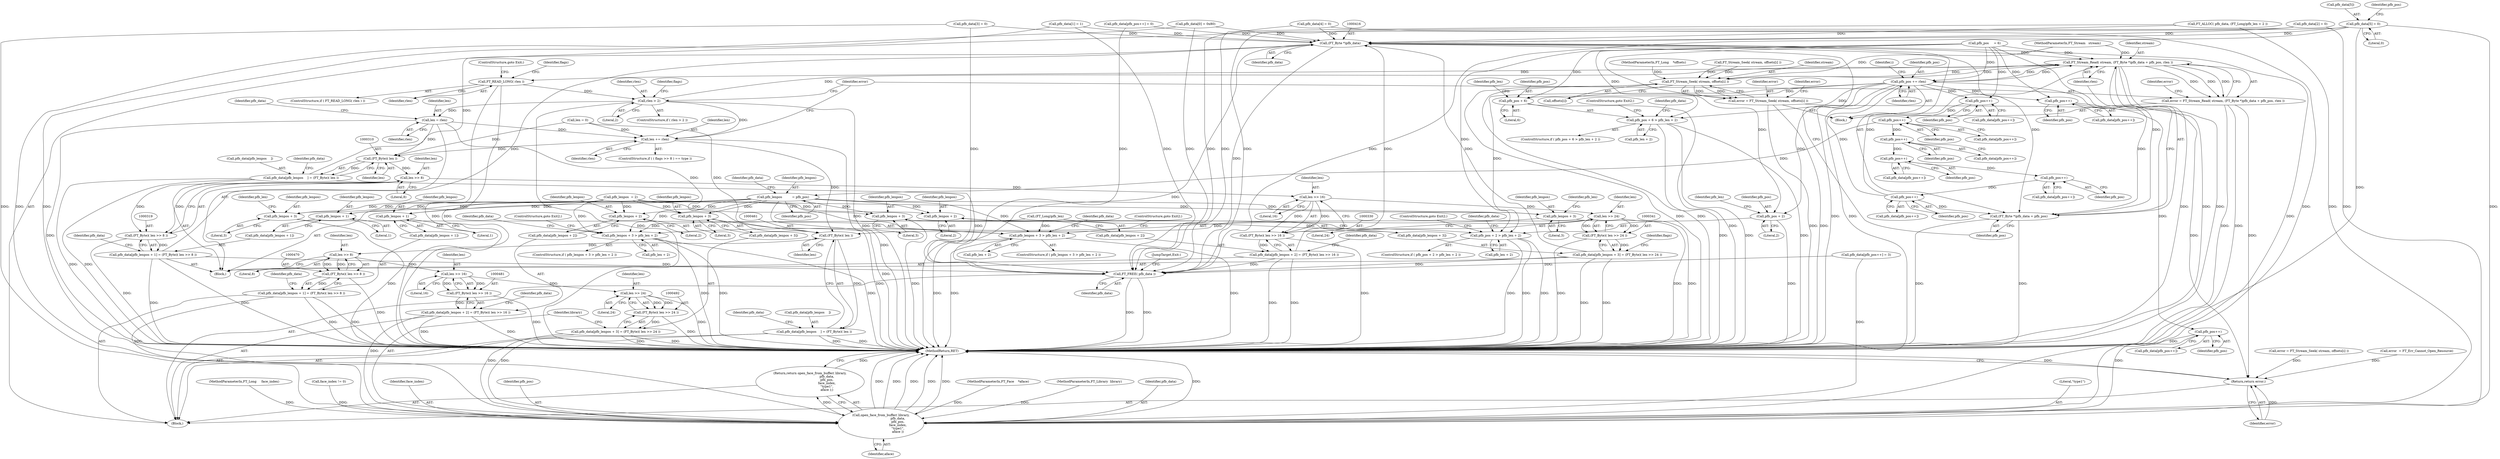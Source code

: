 digraph "0_savannah_b2ea64bcc6c385a8e8318f9c759450a07df58b6d@array" {
"1000217" [label="(Call,pfb_data[5] = 0)"];
"1000415" [label="(Call,(FT_Byte *)pfb_data)"];
"1000412" [label="(Call,FT_Stream_Read( stream, (FT_Byte *)pfb_data + pfb_pos, rlen ))"];
"1000246" [label="(Call,FT_Stream_Seek( stream, offsets[i] ))"];
"1000244" [label="(Call,error = FT_Stream_Seek( stream, offsets[i] ))"];
"1000508" [label="(Return,return error;)"];
"1000255" [label="(Call,FT_READ_LONG( rlen ))"];
"1000282" [label="(Call,rlen > 2)"];
"1000291" [label="(Call,len += rlen)"];
"1000309" [label="(Call,(FT_Byte)( len ))"];
"1000305" [label="(Call,pfb_data[pfb_lenpos    ] = (FT_Byte)( len ))"];
"1000505" [label="(Call,FT_FREE( pfb_data ))"];
"1000320" [label="(Call,len >> 8)"];
"1000318" [label="(Call,(FT_Byte)( len >> 8 ))"];
"1000312" [label="(Call,pfb_data[pfb_lenpos + 1] = (FT_Byte)( len >> 8 ))"];
"1000331" [label="(Call,len >> 16)"];
"1000329" [label="(Call,(FT_Byte)( len >> 16 ))"];
"1000323" [label="(Call,pfb_data[pfb_lenpos + 2] = (FT_Byte)( len >> 16 ))"];
"1000342" [label="(Call,len >> 24)"];
"1000340" [label="(Call,(FT_Byte)( len >> 24 ))"];
"1000334" [label="(Call,pfb_data[pfb_lenpos + 3] = (FT_Byte)( len >> 24 ))"];
"1000460" [label="(Call,(FT_Byte)( len ))"];
"1000456" [label="(Call,pfb_data[pfb_lenpos    ] = (FT_Byte)( len ))"];
"1000497" [label="(Call,open_face_from_buffer( library,\n                                  pfb_data,\n                                  pfb_pos,\n                                  face_index,\n                                  \"type1\",\n                                  aface ))"];
"1000496" [label="(Return,return open_face_from_buffer( library,\n                                  pfb_data,\n                                  pfb_pos,\n                                  face_index,\n                                  \"type1\",\n                                  aface );)"];
"1000471" [label="(Call,len >> 8)"];
"1000469" [label="(Call,(FT_Byte)( len >> 8 ))"];
"1000463" [label="(Call,pfb_data[pfb_lenpos + 1] = (FT_Byte)( len >> 8 ))"];
"1000482" [label="(Call,len >> 16)"];
"1000480" [label="(Call,(FT_Byte)( len >> 16 ))"];
"1000474" [label="(Call,pfb_data[pfb_lenpos + 2] = (FT_Byte)( len >> 16 ))"];
"1000493" [label="(Call,len >> 24)"];
"1000491" [label="(Call,(FT_Byte)( len >> 24 ))"];
"1000485" [label="(Call,pfb_data[pfb_lenpos + 3] = (FT_Byte)( len >> 24 ))"];
"1000372" [label="(Call,len = rlen)"];
"1000410" [label="(Call,error = FT_Stream_Read( stream, (FT_Byte *)pfb_data + pfb_pos, rlen ))"];
"1000423" [label="(Call,pfb_pos += rlen)"];
"1000353" [label="(Call,pfb_pos + 6 > pfb_len + 2)"];
"1000354" [label="(Call,pfb_pos + 6)"];
"1000364" [label="(Call,pfb_pos++)"];
"1000378" [label="(Call,pfb_pos++)"];
"1000383" [label="(Call,pfb_lenpos          = pfb_pos)"];
"1000297" [label="(Call,pfb_lenpos + 3 > pfb_len + 2)"];
"1000298" [label="(Call,pfb_lenpos + 3)"];
"1000315" [label="(Call,pfb_lenpos + 1)"];
"1000326" [label="(Call,pfb_lenpos + 2)"];
"1000337" [label="(Call,pfb_lenpos + 3)"];
"1000448" [label="(Call,pfb_lenpos + 3 > pfb_len + 2)"];
"1000449" [label="(Call,pfb_lenpos + 3)"];
"1000466" [label="(Call,pfb_lenpos + 1)"];
"1000477" [label="(Call,pfb_lenpos + 2)"];
"1000488" [label="(Call,pfb_lenpos + 3)"];
"1000389" [label="(Call,pfb_pos++)"];
"1000395" [label="(Call,pfb_pos++)"];
"1000401" [label="(Call,pfb_pos++)"];
"1000407" [label="(Call,pfb_pos++)"];
"1000414" [label="(Call,(FT_Byte *)pfb_data + pfb_pos)"];
"1000427" [label="(Call,pfb_pos + 2 > pfb_len + 2)"];
"1000428" [label="(Call,pfb_pos + 2)"];
"1000438" [label="(Call,pfb_pos++)"];
"1000444" [label="(Call,pfb_pos++)"];
"1000334" [label="(Call,pfb_data[pfb_lenpos + 3] = (FT_Byte)( len >> 24 ))"];
"1000441" [label="(Call,pfb_data[pfb_pos++] = 3)"];
"1000457" [label="(Call,pfb_data[pfb_lenpos    ])"];
"1000487" [label="(Identifier,pfb_data)"];
"1000389" [label="(Call,pfb_pos++)"];
"1000246" [label="(Call,FT_Stream_Seek( stream, offsets[i] ))"];
"1000336" [label="(Identifier,pfb_data)"];
"1000484" [label="(Literal,16)"];
"1000243" [label="(Block,)"];
"1000293" [label="(Identifier,rlen)"];
"1000202" [label="(Call,pfb_data[2] = 0)"];
"1000339" [label="(Literal,3)"];
"1000466" [label="(Call,pfb_lenpos + 1)"];
"1000325" [label="(Identifier,pfb_data)"];
"1000436" [label="(Call,pfb_data[pfb_pos++])"];
"1000298" [label="(Call,pfb_lenpos + 3)"];
"1000418" [label="(Identifier,pfb_pos)"];
"1000333" [label="(Literal,16)"];
"1000358" [label="(Identifier,pfb_len)"];
"1000402" [label="(Identifier,pfb_pos)"];
"1000431" [label="(Call,pfb_len + 2)"];
"1000324" [label="(Call,pfb_data[pfb_lenpos + 2])"];
"1000427" [label="(Call,pfb_pos + 2 > pfb_len + 2)"];
"1000453" [label="(Identifier,pfb_len)"];
"1000448" [label="(Call,pfb_lenpos + 3 > pfb_len + 2)"];
"1000296" [label="(ControlStructure,if ( pfb_lenpos + 3 > pfb_len + 2 ))"];
"1000404" [label="(Call,pfb_data[pfb_pos++] = 0)"];
"1000390" [label="(Identifier,pfb_pos)"];
"1000469" [label="(Call,(FT_Byte)( len >> 8 ))"];
"1000315" [label="(Call,pfb_lenpos + 1)"];
"1000378" [label="(Call,pfb_pos++)"];
"1000302" [label="(Identifier,pfb_len)"];
"1000284" [label="(Literal,2)"];
"1000497" [label="(Call,open_face_from_buffer( library,\n                                  pfb_data,\n                                  pfb_pos,\n                                  face_index,\n                                  \"type1\",\n                                  aface ))"];
"1000485" [label="(Call,pfb_data[pfb_lenpos + 3] = (FT_Byte)( len >> 24 ))"];
"1000458" [label="(Identifier,pfb_data)"];
"1000332" [label="(Identifier,len)"];
"1000444" [label="(Call,pfb_pos++)"];
"1000225" [label="(Call,pfb_lenpos  = 2)"];
"1000285" [label="(ControlStructure,if ( ( flags >> 8 ) == type ))"];
"1000493" [label="(Call,len >> 24)"];
"1000331" [label="(Call,len >> 16)"];
"1000342" [label="(Call,len >> 24)"];
"1000343" [label="(Identifier,len)"];
"1000257" [label="(ControlStructure,goto Exit;)"];
"1000112" [label="(MethodParameterIn,FT_Long    *offsets)"];
"1000501" [label="(Identifier,face_index)"];
"1000483" [label="(Identifier,len)"];
"1000338" [label="(Identifier,pfb_lenpos)"];
"1000489" [label="(Identifier,pfb_lenpos)"];
"1000460" [label="(Call,(FT_Byte)( len ))"];
"1000357" [label="(Call,pfb_len + 2)"];
"1000306" [label="(Call,pfb_data[pfb_lenpos    ])"];
"1000388" [label="(Identifier,pfb_data)"];
"1000491" [label="(Call,(FT_Byte)( len >> 24 ))"];
"1000500" [label="(Identifier,pfb_pos)"];
"1000322" [label="(Literal,8)"];
"1000291" [label="(Call,len += rlen)"];
"1000118" [label="(Call,error  = FT_Err_Cannot_Open_Resource)"];
"1000297" [label="(Call,pfb_lenpos + 3 > pfb_len + 2)"];
"1000311" [label="(Identifier,len)"];
"1000317" [label="(Literal,1)"];
"1000374" [label="(Identifier,rlen)"];
"1000432" [label="(Identifier,pfb_len)"];
"1000477" [label="(Call,pfb_lenpos + 2)"];
"1000387" [label="(Call,pfb_data[pfb_pos++])"];
"1000212" [label="(Call,pfb_data[4] = 0)"];
"1000451" [label="(Literal,3)"];
"1000467" [label="(Identifier,pfb_lenpos)"];
"1000283" [label="(Identifier,rlen)"];
"1000288" [label="(Identifier,flags)"];
"1000401" [label="(Call,pfb_pos++)"];
"1000312" [label="(Call,pfb_data[pfb_lenpos + 1] = (FT_Byte)( len >> 8 ))"];
"1000480" [label="(Call,(FT_Byte)( len >> 16 ))"];
"1000115" [label="(MethodParameterIn,FT_Face    *aface)"];
"1000450" [label="(Identifier,pfb_lenpos)"];
"1000110" [label="(MethodParameterIn,FT_Library  library)"];
"1000352" [label="(ControlStructure,if ( pfb_pos + 6 > pfb_len + 2 ))"];
"1000471" [label="(Call,len >> 8)"];
"1000499" [label="(Identifier,pfb_data)"];
"1000301" [label="(Call,pfb_len + 2)"];
"1000248" [label="(Call,offsets[i])"];
"1000166" [label="(Call,FT_Stream_Seek( stream, offsets[i] ))"];
"1000486" [label="(Call,pfb_data[pfb_lenpos + 3])"];
"1000354" [label="(Call,pfb_pos + 6)"];
"1000299" [label="(Identifier,pfb_lenpos)"];
"1000116" [label="(Block,)"];
"1000376" [label="(Call,pfb_data[pfb_pos++])"];
"1000184" [label="(Call,FT_ALLOC( pfb_data, (FT_Long)pfb_len + 2 ))"];
"1000507" [label="(JumpTarget,Exit:)"];
"1000472" [label="(Identifier,len)"];
"1000428" [label="(Call,pfb_pos + 2)"];
"1000318" [label="(Call,(FT_Byte)( len >> 8 ))"];
"1000465" [label="(Identifier,pfb_data)"];
"1000197" [label="(Call,pfb_data[1] = 1)"];
"1000476" [label="(Identifier,pfb_data)"];
"1000305" [label="(Call,pfb_data[pfb_lenpos    ] = (FT_Byte)( len ))"];
"1000445" [label="(Identifier,pfb_pos)"];
"1000439" [label="(Identifier,pfb_pos)"];
"1000353" [label="(Call,pfb_pos + 6 > pfb_len + 2)"];
"1000464" [label="(Call,pfb_data[pfb_lenpos + 1])"];
"1000335" [label="(Call,pfb_data[pfb_lenpos + 3])"];
"1000385" [label="(Identifier,pfb_pos)"];
"1000314" [label="(Identifier,pfb_data)"];
"1000217" [label="(Call,pfb_data[5] = 0)"];
"1000255" [label="(Call,FT_READ_LONG( rlen ))"];
"1000111" [label="(MethodParameterIn,FT_Stream   stream)"];
"1000426" [label="(ControlStructure,if ( pfb_pos + 2 > pfb_len + 2 ))"];
"1000473" [label="(Literal,8)"];
"1000254" [label="(ControlStructure,if ( FT_READ_LONG( rlen ) ))"];
"1000463" [label="(Call,pfb_data[pfb_lenpos + 1] = (FT_Byte)( len >> 8 ))"];
"1000494" [label="(Identifier,len)"];
"1000323" [label="(Call,pfb_data[pfb_lenpos + 2] = (FT_Byte)( len >> 16 ))"];
"1000468" [label="(Literal,1)"];
"1000282" [label="(Call,rlen > 2)"];
"1000295" [label="(Block,)"];
"1000300" [label="(Literal,3)"];
"1000320" [label="(Call,len >> 8)"];
"1000412" [label="(Call,FT_Stream_Read( stream, (FT_Byte *)pfb_data + pfb_pos, rlen ))"];
"1000307" [label="(Identifier,pfb_data)"];
"1000244" [label="(Call,error = FT_Stream_Seek( stream, offsets[i] ))"];
"1000423" [label="(Call,pfb_pos += rlen)"];
"1000419" [label="(Identifier,rlen)"];
"1000328" [label="(Literal,2)"];
"1000379" [label="(Identifier,pfb_pos)"];
"1000363" [label="(Identifier,pfb_data)"];
"1000281" [label="(ControlStructure,if ( rlen > 2 ))"];
"1000434" [label="(ControlStructure,goto Exit2;)"];
"1000326" [label="(Call,pfb_lenpos + 2)"];
"1000247" [label="(Identifier,stream)"];
"1000313" [label="(Call,pfb_data[pfb_lenpos + 1])"];
"1000414" [label="(Call,(FT_Byte *)pfb_data + pfb_pos)"];
"1000260" [label="(Identifier,flags)"];
"1000292" [label="(Identifier,len)"];
"1000503" [label="(Identifier,aface)"];
"1000252" [label="(Identifier,error)"];
"1000242" [label="(Identifier,i)"];
"1000456" [label="(Call,pfb_data[pfb_lenpos    ] = (FT_Byte)( len ))"];
"1000384" [label="(Identifier,pfb_lenpos)"];
"1000222" [label="(Call,pfb_pos     = 6)"];
"1000475" [label="(Call,pfb_data[pfb_lenpos + 2])"];
"1000340" [label="(Call,(FT_Byte)( len >> 24 ))"];
"1000474" [label="(Call,pfb_data[pfb_lenpos + 2] = (FT_Byte)( len >> 16 ))"];
"1000373" [label="(Identifier,len)"];
"1000355" [label="(Identifier,pfb_pos)"];
"1000187" [label="(Call,(FT_Long)pfb_len)"];
"1000417" [label="(Identifier,pfb_data)"];
"1000506" [label="(Identifier,pfb_data)"];
"1000344" [label="(Literal,24)"];
"1000430" [label="(Literal,2)"];
"1000372" [label="(Call,len = rlen)"];
"1000327" [label="(Identifier,pfb_lenpos)"];
"1000425" [label="(Identifier,rlen)"];
"1000393" [label="(Call,pfb_data[pfb_pos++])"];
"1000348" [label="(Identifier,flags)"];
"1000164" [label="(Call,error = FT_Stream_Seek( stream, offsets[i] ))"];
"1000377" [label="(Identifier,pfb_data)"];
"1000396" [label="(Identifier,pfb_pos)"];
"1000452" [label="(Call,pfb_len + 2)"];
"1000360" [label="(ControlStructure,goto Exit2;)"];
"1000221" [label="(Literal,0)"];
"1000316" [label="(Identifier,pfb_lenpos)"];
"1000505" [label="(Call,FT_FREE( pfb_data ))"];
"1000502" [label="(Literal,\"type1\")"];
"1000362" [label="(Call,pfb_data[pfb_pos++])"];
"1000424" [label="(Identifier,pfb_pos)"];
"1000218" [label="(Call,pfb_data[5])"];
"1000498" [label="(Identifier,library)"];
"1000321" [label="(Identifier,len)"];
"1000438" [label="(Call,pfb_pos++)"];
"1000478" [label="(Identifier,pfb_lenpos)"];
"1000482" [label="(Call,len >> 16)"];
"1000510" [label="(MethodReturn,RET)"];
"1000207" [label="(Call,pfb_data[3] = 0)"];
"1000114" [label="(MethodParameterIn,FT_Long     face_index)"];
"1000495" [label="(Literal,24)"];
"1000245" [label="(Identifier,error)"];
"1000447" [label="(ControlStructure,if ( pfb_lenpos + 3 > pfb_len + 2 ))"];
"1000455" [label="(ControlStructure,goto Exit2;)"];
"1000509" [label="(Identifier,error)"];
"1000408" [label="(Identifier,pfb_pos)"];
"1000479" [label="(Literal,2)"];
"1000462" [label="(Identifier,len)"];
"1000437" [label="(Identifier,pfb_data)"];
"1000356" [label="(Literal,6)"];
"1000488" [label="(Call,pfb_lenpos + 3)"];
"1000364" [label="(Call,pfb_pos++)"];
"1000395" [label="(Call,pfb_pos++)"];
"1000256" [label="(Identifier,rlen)"];
"1000399" [label="(Call,pfb_data[pfb_pos++])"];
"1000413" [label="(Identifier,stream)"];
"1000411" [label="(Identifier,error)"];
"1000496" [label="(Return,return open_face_from_buffer( library,\n                                  pfb_data,\n                                  pfb_pos,\n                                  face_index,\n                                  \"type1\",\n                                  aface );)"];
"1000442" [label="(Call,pfb_data[pfb_pos++])"];
"1000410" [label="(Call,error = FT_Stream_Read( stream, (FT_Byte *)pfb_data + pfb_pos, rlen ))"];
"1000407" [label="(Call,pfb_pos++)"];
"1000429" [label="(Identifier,pfb_pos)"];
"1000383" [label="(Call,pfb_lenpos          = pfb_pos)"];
"1000490" [label="(Literal,3)"];
"1000415" [label="(Call,(FT_Byte *)pfb_data)"];
"1000192" [label="(Call,pfb_data[0] = 0x80)"];
"1000228" [label="(Call,len = 0)"];
"1000421" [label="(Identifier,error)"];
"1000223" [label="(Identifier,pfb_pos)"];
"1000304" [label="(ControlStructure,goto Exit2;)"];
"1000329" [label="(Call,(FT_Byte)( len >> 16 ))"];
"1000365" [label="(Identifier,pfb_pos)"];
"1000405" [label="(Call,pfb_data[pfb_pos++])"];
"1000449" [label="(Call,pfb_lenpos + 3)"];
"1000508" [label="(Return,return error;)"];
"1000146" [label="(Call,face_index != 0)"];
"1000337" [label="(Call,pfb_lenpos + 3)"];
"1000309" [label="(Call,(FT_Byte)( len ))"];
"1000217" -> "1000116"  [label="AST: "];
"1000217" -> "1000221"  [label="CFG: "];
"1000218" -> "1000217"  [label="AST: "];
"1000221" -> "1000217"  [label="AST: "];
"1000223" -> "1000217"  [label="CFG: "];
"1000217" -> "1000510"  [label="DDG: "];
"1000217" -> "1000415"  [label="DDG: "];
"1000217" -> "1000497"  [label="DDG: "];
"1000217" -> "1000505"  [label="DDG: "];
"1000415" -> "1000414"  [label="AST: "];
"1000415" -> "1000417"  [label="CFG: "];
"1000416" -> "1000415"  [label="AST: "];
"1000417" -> "1000415"  [label="AST: "];
"1000418" -> "1000415"  [label="CFG: "];
"1000415" -> "1000510"  [label="DDG: "];
"1000415" -> "1000412"  [label="DDG: "];
"1000415" -> "1000414"  [label="DDG: "];
"1000404" -> "1000415"  [label="DDG: "];
"1000184" -> "1000415"  [label="DDG: "];
"1000312" -> "1000415"  [label="DDG: "];
"1000323" -> "1000415"  [label="DDG: "];
"1000334" -> "1000415"  [label="DDG: "];
"1000197" -> "1000415"  [label="DDG: "];
"1000202" -> "1000415"  [label="DDG: "];
"1000207" -> "1000415"  [label="DDG: "];
"1000305" -> "1000415"  [label="DDG: "];
"1000212" -> "1000415"  [label="DDG: "];
"1000192" -> "1000415"  [label="DDG: "];
"1000415" -> "1000497"  [label="DDG: "];
"1000415" -> "1000505"  [label="DDG: "];
"1000412" -> "1000410"  [label="AST: "];
"1000412" -> "1000419"  [label="CFG: "];
"1000413" -> "1000412"  [label="AST: "];
"1000414" -> "1000412"  [label="AST: "];
"1000419" -> "1000412"  [label="AST: "];
"1000410" -> "1000412"  [label="CFG: "];
"1000412" -> "1000510"  [label="DDG: "];
"1000412" -> "1000510"  [label="DDG: "];
"1000412" -> "1000510"  [label="DDG: "];
"1000412" -> "1000246"  [label="DDG: "];
"1000412" -> "1000255"  [label="DDG: "];
"1000412" -> "1000410"  [label="DDG: "];
"1000412" -> "1000410"  [label="DDG: "];
"1000412" -> "1000410"  [label="DDG: "];
"1000246" -> "1000412"  [label="DDG: "];
"1000111" -> "1000412"  [label="DDG: "];
"1000222" -> "1000412"  [label="DDG: "];
"1000407" -> "1000412"  [label="DDG: "];
"1000423" -> "1000412"  [label="DDG: "];
"1000282" -> "1000412"  [label="DDG: "];
"1000412" -> "1000423"  [label="DDG: "];
"1000246" -> "1000244"  [label="AST: "];
"1000246" -> "1000248"  [label="CFG: "];
"1000247" -> "1000246"  [label="AST: "];
"1000248" -> "1000246"  [label="AST: "];
"1000244" -> "1000246"  [label="CFG: "];
"1000246" -> "1000510"  [label="DDG: "];
"1000246" -> "1000510"  [label="DDG: "];
"1000246" -> "1000244"  [label="DDG: "];
"1000246" -> "1000244"  [label="DDG: "];
"1000166" -> "1000246"  [label="DDG: "];
"1000166" -> "1000246"  [label="DDG: "];
"1000111" -> "1000246"  [label="DDG: "];
"1000112" -> "1000246"  [label="DDG: "];
"1000244" -> "1000243"  [label="AST: "];
"1000245" -> "1000244"  [label="AST: "];
"1000252" -> "1000244"  [label="CFG: "];
"1000244" -> "1000510"  [label="DDG: "];
"1000244" -> "1000510"  [label="DDG: "];
"1000244" -> "1000508"  [label="DDG: "];
"1000508" -> "1000116"  [label="AST: "];
"1000508" -> "1000509"  [label="CFG: "];
"1000509" -> "1000508"  [label="AST: "];
"1000510" -> "1000508"  [label="CFG: "];
"1000508" -> "1000510"  [label="DDG: "];
"1000509" -> "1000508"  [label="DDG: "];
"1000410" -> "1000508"  [label="DDG: "];
"1000164" -> "1000508"  [label="DDG: "];
"1000118" -> "1000508"  [label="DDG: "];
"1000255" -> "1000254"  [label="AST: "];
"1000255" -> "1000256"  [label="CFG: "];
"1000256" -> "1000255"  [label="AST: "];
"1000257" -> "1000255"  [label="CFG: "];
"1000260" -> "1000255"  [label="CFG: "];
"1000255" -> "1000510"  [label="DDG: "];
"1000255" -> "1000510"  [label="DDG: "];
"1000255" -> "1000282"  [label="DDG: "];
"1000282" -> "1000281"  [label="AST: "];
"1000282" -> "1000284"  [label="CFG: "];
"1000283" -> "1000282"  [label="AST: "];
"1000284" -> "1000282"  [label="AST: "];
"1000288" -> "1000282"  [label="CFG: "];
"1000411" -> "1000282"  [label="CFG: "];
"1000282" -> "1000510"  [label="DDG: "];
"1000282" -> "1000510"  [label="DDG: "];
"1000282" -> "1000291"  [label="DDG: "];
"1000282" -> "1000372"  [label="DDG: "];
"1000291" -> "1000285"  [label="AST: "];
"1000291" -> "1000293"  [label="CFG: "];
"1000292" -> "1000291"  [label="AST: "];
"1000293" -> "1000291"  [label="AST: "];
"1000411" -> "1000291"  [label="CFG: "];
"1000291" -> "1000510"  [label="DDG: "];
"1000228" -> "1000291"  [label="DDG: "];
"1000372" -> "1000291"  [label="DDG: "];
"1000291" -> "1000309"  [label="DDG: "];
"1000291" -> "1000460"  [label="DDG: "];
"1000309" -> "1000305"  [label="AST: "];
"1000309" -> "1000311"  [label="CFG: "];
"1000310" -> "1000309"  [label="AST: "];
"1000311" -> "1000309"  [label="AST: "];
"1000305" -> "1000309"  [label="CFG: "];
"1000309" -> "1000305"  [label="DDG: "];
"1000228" -> "1000309"  [label="DDG: "];
"1000372" -> "1000309"  [label="DDG: "];
"1000309" -> "1000320"  [label="DDG: "];
"1000305" -> "1000295"  [label="AST: "];
"1000306" -> "1000305"  [label="AST: "];
"1000314" -> "1000305"  [label="CFG: "];
"1000305" -> "1000510"  [label="DDG: "];
"1000305" -> "1000510"  [label="DDG: "];
"1000305" -> "1000505"  [label="DDG: "];
"1000505" -> "1000116"  [label="AST: "];
"1000505" -> "1000506"  [label="CFG: "];
"1000506" -> "1000505"  [label="AST: "];
"1000507" -> "1000505"  [label="CFG: "];
"1000505" -> "1000510"  [label="DDG: "];
"1000505" -> "1000510"  [label="DDG: "];
"1000441" -> "1000505"  [label="DDG: "];
"1000404" -> "1000505"  [label="DDG: "];
"1000184" -> "1000505"  [label="DDG: "];
"1000312" -> "1000505"  [label="DDG: "];
"1000323" -> "1000505"  [label="DDG: "];
"1000334" -> "1000505"  [label="DDG: "];
"1000197" -> "1000505"  [label="DDG: "];
"1000202" -> "1000505"  [label="DDG: "];
"1000207" -> "1000505"  [label="DDG: "];
"1000212" -> "1000505"  [label="DDG: "];
"1000192" -> "1000505"  [label="DDG: "];
"1000320" -> "1000318"  [label="AST: "];
"1000320" -> "1000322"  [label="CFG: "];
"1000321" -> "1000320"  [label="AST: "];
"1000322" -> "1000320"  [label="AST: "];
"1000318" -> "1000320"  [label="CFG: "];
"1000320" -> "1000318"  [label="DDG: "];
"1000320" -> "1000318"  [label="DDG: "];
"1000320" -> "1000331"  [label="DDG: "];
"1000318" -> "1000312"  [label="AST: "];
"1000319" -> "1000318"  [label="AST: "];
"1000312" -> "1000318"  [label="CFG: "];
"1000318" -> "1000510"  [label="DDG: "];
"1000318" -> "1000312"  [label="DDG: "];
"1000312" -> "1000295"  [label="AST: "];
"1000313" -> "1000312"  [label="AST: "];
"1000325" -> "1000312"  [label="CFG: "];
"1000312" -> "1000510"  [label="DDG: "];
"1000312" -> "1000510"  [label="DDG: "];
"1000331" -> "1000329"  [label="AST: "];
"1000331" -> "1000333"  [label="CFG: "];
"1000332" -> "1000331"  [label="AST: "];
"1000333" -> "1000331"  [label="AST: "];
"1000329" -> "1000331"  [label="CFG: "];
"1000331" -> "1000329"  [label="DDG: "];
"1000331" -> "1000329"  [label="DDG: "];
"1000331" -> "1000342"  [label="DDG: "];
"1000329" -> "1000323"  [label="AST: "];
"1000330" -> "1000329"  [label="AST: "];
"1000323" -> "1000329"  [label="CFG: "];
"1000329" -> "1000510"  [label="DDG: "];
"1000329" -> "1000323"  [label="DDG: "];
"1000323" -> "1000295"  [label="AST: "];
"1000324" -> "1000323"  [label="AST: "];
"1000336" -> "1000323"  [label="CFG: "];
"1000323" -> "1000510"  [label="DDG: "];
"1000323" -> "1000510"  [label="DDG: "];
"1000342" -> "1000340"  [label="AST: "];
"1000342" -> "1000344"  [label="CFG: "];
"1000343" -> "1000342"  [label="AST: "];
"1000344" -> "1000342"  [label="AST: "];
"1000340" -> "1000342"  [label="CFG: "];
"1000342" -> "1000510"  [label="DDG: "];
"1000342" -> "1000340"  [label="DDG: "];
"1000342" -> "1000340"  [label="DDG: "];
"1000342" -> "1000460"  [label="DDG: "];
"1000340" -> "1000334"  [label="AST: "];
"1000341" -> "1000340"  [label="AST: "];
"1000334" -> "1000340"  [label="CFG: "];
"1000340" -> "1000510"  [label="DDG: "];
"1000340" -> "1000334"  [label="DDG: "];
"1000334" -> "1000295"  [label="AST: "];
"1000335" -> "1000334"  [label="AST: "];
"1000348" -> "1000334"  [label="CFG: "];
"1000334" -> "1000510"  [label="DDG: "];
"1000334" -> "1000510"  [label="DDG: "];
"1000460" -> "1000456"  [label="AST: "];
"1000460" -> "1000462"  [label="CFG: "];
"1000461" -> "1000460"  [label="AST: "];
"1000462" -> "1000460"  [label="AST: "];
"1000456" -> "1000460"  [label="CFG: "];
"1000460" -> "1000456"  [label="DDG: "];
"1000228" -> "1000460"  [label="DDG: "];
"1000372" -> "1000460"  [label="DDG: "];
"1000460" -> "1000471"  [label="DDG: "];
"1000456" -> "1000116"  [label="AST: "];
"1000457" -> "1000456"  [label="AST: "];
"1000465" -> "1000456"  [label="CFG: "];
"1000456" -> "1000510"  [label="DDG: "];
"1000456" -> "1000510"  [label="DDG: "];
"1000456" -> "1000497"  [label="DDG: "];
"1000497" -> "1000496"  [label="AST: "];
"1000497" -> "1000503"  [label="CFG: "];
"1000498" -> "1000497"  [label="AST: "];
"1000499" -> "1000497"  [label="AST: "];
"1000500" -> "1000497"  [label="AST: "];
"1000501" -> "1000497"  [label="AST: "];
"1000502" -> "1000497"  [label="AST: "];
"1000503" -> "1000497"  [label="AST: "];
"1000496" -> "1000497"  [label="CFG: "];
"1000497" -> "1000510"  [label="DDG: "];
"1000497" -> "1000510"  [label="DDG: "];
"1000497" -> "1000510"  [label="DDG: "];
"1000497" -> "1000510"  [label="DDG: "];
"1000497" -> "1000510"  [label="DDG: "];
"1000497" -> "1000510"  [label="DDG: "];
"1000497" -> "1000496"  [label="DDG: "];
"1000110" -> "1000497"  [label="DDG: "];
"1000184" -> "1000497"  [label="DDG: "];
"1000207" -> "1000497"  [label="DDG: "];
"1000474" -> "1000497"  [label="DDG: "];
"1000463" -> "1000497"  [label="DDG: "];
"1000197" -> "1000497"  [label="DDG: "];
"1000441" -> "1000497"  [label="DDG: "];
"1000485" -> "1000497"  [label="DDG: "];
"1000202" -> "1000497"  [label="DDG: "];
"1000212" -> "1000497"  [label="DDG: "];
"1000192" -> "1000497"  [label="DDG: "];
"1000444" -> "1000497"  [label="DDG: "];
"1000146" -> "1000497"  [label="DDG: "];
"1000114" -> "1000497"  [label="DDG: "];
"1000115" -> "1000497"  [label="DDG: "];
"1000496" -> "1000116"  [label="AST: "];
"1000510" -> "1000496"  [label="CFG: "];
"1000496" -> "1000510"  [label="DDG: "];
"1000471" -> "1000469"  [label="AST: "];
"1000471" -> "1000473"  [label="CFG: "];
"1000472" -> "1000471"  [label="AST: "];
"1000473" -> "1000471"  [label="AST: "];
"1000469" -> "1000471"  [label="CFG: "];
"1000471" -> "1000469"  [label="DDG: "];
"1000471" -> "1000469"  [label="DDG: "];
"1000471" -> "1000482"  [label="DDG: "];
"1000469" -> "1000463"  [label="AST: "];
"1000470" -> "1000469"  [label="AST: "];
"1000463" -> "1000469"  [label="CFG: "];
"1000469" -> "1000510"  [label="DDG: "];
"1000469" -> "1000463"  [label="DDG: "];
"1000463" -> "1000116"  [label="AST: "];
"1000464" -> "1000463"  [label="AST: "];
"1000476" -> "1000463"  [label="CFG: "];
"1000463" -> "1000510"  [label="DDG: "];
"1000463" -> "1000510"  [label="DDG: "];
"1000482" -> "1000480"  [label="AST: "];
"1000482" -> "1000484"  [label="CFG: "];
"1000483" -> "1000482"  [label="AST: "];
"1000484" -> "1000482"  [label="AST: "];
"1000480" -> "1000482"  [label="CFG: "];
"1000482" -> "1000480"  [label="DDG: "];
"1000482" -> "1000480"  [label="DDG: "];
"1000482" -> "1000493"  [label="DDG: "];
"1000480" -> "1000474"  [label="AST: "];
"1000481" -> "1000480"  [label="AST: "];
"1000474" -> "1000480"  [label="CFG: "];
"1000480" -> "1000510"  [label="DDG: "];
"1000480" -> "1000474"  [label="DDG: "];
"1000474" -> "1000116"  [label="AST: "];
"1000475" -> "1000474"  [label="AST: "];
"1000487" -> "1000474"  [label="CFG: "];
"1000474" -> "1000510"  [label="DDG: "];
"1000474" -> "1000510"  [label="DDG: "];
"1000493" -> "1000491"  [label="AST: "];
"1000493" -> "1000495"  [label="CFG: "];
"1000494" -> "1000493"  [label="AST: "];
"1000495" -> "1000493"  [label="AST: "];
"1000491" -> "1000493"  [label="CFG: "];
"1000493" -> "1000510"  [label="DDG: "];
"1000493" -> "1000491"  [label="DDG: "];
"1000493" -> "1000491"  [label="DDG: "];
"1000491" -> "1000485"  [label="AST: "];
"1000492" -> "1000491"  [label="AST: "];
"1000485" -> "1000491"  [label="CFG: "];
"1000491" -> "1000510"  [label="DDG: "];
"1000491" -> "1000485"  [label="DDG: "];
"1000485" -> "1000116"  [label="AST: "];
"1000486" -> "1000485"  [label="AST: "];
"1000498" -> "1000485"  [label="CFG: "];
"1000485" -> "1000510"  [label="DDG: "];
"1000485" -> "1000510"  [label="DDG: "];
"1000372" -> "1000295"  [label="AST: "];
"1000372" -> "1000374"  [label="CFG: "];
"1000373" -> "1000372"  [label="AST: "];
"1000374" -> "1000372"  [label="AST: "];
"1000377" -> "1000372"  [label="CFG: "];
"1000372" -> "1000510"  [label="DDG: "];
"1000410" -> "1000243"  [label="AST: "];
"1000411" -> "1000410"  [label="AST: "];
"1000421" -> "1000410"  [label="CFG: "];
"1000410" -> "1000510"  [label="DDG: "];
"1000410" -> "1000510"  [label="DDG: "];
"1000423" -> "1000243"  [label="AST: "];
"1000423" -> "1000425"  [label="CFG: "];
"1000424" -> "1000423"  [label="AST: "];
"1000425" -> "1000423"  [label="AST: "];
"1000242" -> "1000423"  [label="CFG: "];
"1000423" -> "1000510"  [label="DDG: "];
"1000423" -> "1000510"  [label="DDG: "];
"1000423" -> "1000353"  [label="DDG: "];
"1000423" -> "1000354"  [label="DDG: "];
"1000423" -> "1000364"  [label="DDG: "];
"1000423" -> "1000414"  [label="DDG: "];
"1000222" -> "1000423"  [label="DDG: "];
"1000407" -> "1000423"  [label="DDG: "];
"1000423" -> "1000427"  [label="DDG: "];
"1000423" -> "1000428"  [label="DDG: "];
"1000423" -> "1000438"  [label="DDG: "];
"1000353" -> "1000352"  [label="AST: "];
"1000353" -> "1000357"  [label="CFG: "];
"1000354" -> "1000353"  [label="AST: "];
"1000357" -> "1000353"  [label="AST: "];
"1000360" -> "1000353"  [label="CFG: "];
"1000363" -> "1000353"  [label="CFG: "];
"1000353" -> "1000510"  [label="DDG: "];
"1000353" -> "1000510"  [label="DDG: "];
"1000353" -> "1000510"  [label="DDG: "];
"1000222" -> "1000353"  [label="DDG: "];
"1000354" -> "1000356"  [label="CFG: "];
"1000355" -> "1000354"  [label="AST: "];
"1000356" -> "1000354"  [label="AST: "];
"1000358" -> "1000354"  [label="CFG: "];
"1000354" -> "1000510"  [label="DDG: "];
"1000222" -> "1000354"  [label="DDG: "];
"1000364" -> "1000362"  [label="AST: "];
"1000364" -> "1000365"  [label="CFG: "];
"1000365" -> "1000364"  [label="AST: "];
"1000362" -> "1000364"  [label="CFG: "];
"1000222" -> "1000364"  [label="DDG: "];
"1000364" -> "1000378"  [label="DDG: "];
"1000378" -> "1000376"  [label="AST: "];
"1000378" -> "1000379"  [label="CFG: "];
"1000379" -> "1000378"  [label="AST: "];
"1000376" -> "1000378"  [label="CFG: "];
"1000378" -> "1000383"  [label="DDG: "];
"1000378" -> "1000389"  [label="DDG: "];
"1000383" -> "1000295"  [label="AST: "];
"1000383" -> "1000385"  [label="CFG: "];
"1000384" -> "1000383"  [label="AST: "];
"1000385" -> "1000383"  [label="AST: "];
"1000388" -> "1000383"  [label="CFG: "];
"1000383" -> "1000510"  [label="DDG: "];
"1000383" -> "1000297"  [label="DDG: "];
"1000383" -> "1000298"  [label="DDG: "];
"1000383" -> "1000315"  [label="DDG: "];
"1000383" -> "1000326"  [label="DDG: "];
"1000383" -> "1000337"  [label="DDG: "];
"1000383" -> "1000448"  [label="DDG: "];
"1000383" -> "1000449"  [label="DDG: "];
"1000383" -> "1000466"  [label="DDG: "];
"1000383" -> "1000477"  [label="DDG: "];
"1000383" -> "1000488"  [label="DDG: "];
"1000297" -> "1000296"  [label="AST: "];
"1000297" -> "1000301"  [label="CFG: "];
"1000298" -> "1000297"  [label="AST: "];
"1000301" -> "1000297"  [label="AST: "];
"1000304" -> "1000297"  [label="CFG: "];
"1000307" -> "1000297"  [label="CFG: "];
"1000297" -> "1000510"  [label="DDG: "];
"1000297" -> "1000510"  [label="DDG: "];
"1000297" -> "1000510"  [label="DDG: "];
"1000225" -> "1000297"  [label="DDG: "];
"1000187" -> "1000297"  [label="DDG: "];
"1000298" -> "1000300"  [label="CFG: "];
"1000299" -> "1000298"  [label="AST: "];
"1000300" -> "1000298"  [label="AST: "];
"1000302" -> "1000298"  [label="CFG: "];
"1000298" -> "1000510"  [label="DDG: "];
"1000225" -> "1000298"  [label="DDG: "];
"1000315" -> "1000313"  [label="AST: "];
"1000315" -> "1000317"  [label="CFG: "];
"1000316" -> "1000315"  [label="AST: "];
"1000317" -> "1000315"  [label="AST: "];
"1000313" -> "1000315"  [label="CFG: "];
"1000225" -> "1000315"  [label="DDG: "];
"1000326" -> "1000324"  [label="AST: "];
"1000326" -> "1000328"  [label="CFG: "];
"1000327" -> "1000326"  [label="AST: "];
"1000328" -> "1000326"  [label="AST: "];
"1000324" -> "1000326"  [label="CFG: "];
"1000225" -> "1000326"  [label="DDG: "];
"1000337" -> "1000335"  [label="AST: "];
"1000337" -> "1000339"  [label="CFG: "];
"1000338" -> "1000337"  [label="AST: "];
"1000339" -> "1000337"  [label="AST: "];
"1000335" -> "1000337"  [label="CFG: "];
"1000337" -> "1000510"  [label="DDG: "];
"1000225" -> "1000337"  [label="DDG: "];
"1000448" -> "1000447"  [label="AST: "];
"1000448" -> "1000452"  [label="CFG: "];
"1000449" -> "1000448"  [label="AST: "];
"1000452" -> "1000448"  [label="AST: "];
"1000455" -> "1000448"  [label="CFG: "];
"1000458" -> "1000448"  [label="CFG: "];
"1000448" -> "1000510"  [label="DDG: "];
"1000448" -> "1000510"  [label="DDG: "];
"1000448" -> "1000510"  [label="DDG: "];
"1000225" -> "1000448"  [label="DDG: "];
"1000187" -> "1000448"  [label="DDG: "];
"1000449" -> "1000451"  [label="CFG: "];
"1000450" -> "1000449"  [label="AST: "];
"1000451" -> "1000449"  [label="AST: "];
"1000453" -> "1000449"  [label="CFG: "];
"1000449" -> "1000510"  [label="DDG: "];
"1000225" -> "1000449"  [label="DDG: "];
"1000466" -> "1000464"  [label="AST: "];
"1000466" -> "1000468"  [label="CFG: "];
"1000467" -> "1000466"  [label="AST: "];
"1000468" -> "1000466"  [label="AST: "];
"1000464" -> "1000466"  [label="CFG: "];
"1000225" -> "1000466"  [label="DDG: "];
"1000477" -> "1000475"  [label="AST: "];
"1000477" -> "1000479"  [label="CFG: "];
"1000478" -> "1000477"  [label="AST: "];
"1000479" -> "1000477"  [label="AST: "];
"1000475" -> "1000477"  [label="CFG: "];
"1000225" -> "1000477"  [label="DDG: "];
"1000488" -> "1000486"  [label="AST: "];
"1000488" -> "1000490"  [label="CFG: "];
"1000489" -> "1000488"  [label="AST: "];
"1000490" -> "1000488"  [label="AST: "];
"1000486" -> "1000488"  [label="CFG: "];
"1000488" -> "1000510"  [label="DDG: "];
"1000225" -> "1000488"  [label="DDG: "];
"1000389" -> "1000387"  [label="AST: "];
"1000389" -> "1000390"  [label="CFG: "];
"1000390" -> "1000389"  [label="AST: "];
"1000387" -> "1000389"  [label="CFG: "];
"1000389" -> "1000395"  [label="DDG: "];
"1000395" -> "1000393"  [label="AST: "];
"1000395" -> "1000396"  [label="CFG: "];
"1000396" -> "1000395"  [label="AST: "];
"1000393" -> "1000395"  [label="CFG: "];
"1000395" -> "1000401"  [label="DDG: "];
"1000401" -> "1000399"  [label="AST: "];
"1000401" -> "1000402"  [label="CFG: "];
"1000402" -> "1000401"  [label="AST: "];
"1000399" -> "1000401"  [label="CFG: "];
"1000401" -> "1000407"  [label="DDG: "];
"1000407" -> "1000405"  [label="AST: "];
"1000407" -> "1000408"  [label="CFG: "];
"1000408" -> "1000407"  [label="AST: "];
"1000405" -> "1000407"  [label="CFG: "];
"1000407" -> "1000414"  [label="DDG: "];
"1000414" -> "1000418"  [label="CFG: "];
"1000418" -> "1000414"  [label="AST: "];
"1000419" -> "1000414"  [label="CFG: "];
"1000414" -> "1000510"  [label="DDG: "];
"1000414" -> "1000510"  [label="DDG: "];
"1000222" -> "1000414"  [label="DDG: "];
"1000427" -> "1000426"  [label="AST: "];
"1000427" -> "1000431"  [label="CFG: "];
"1000428" -> "1000427"  [label="AST: "];
"1000431" -> "1000427"  [label="AST: "];
"1000434" -> "1000427"  [label="CFG: "];
"1000437" -> "1000427"  [label="CFG: "];
"1000427" -> "1000510"  [label="DDG: "];
"1000427" -> "1000510"  [label="DDG: "];
"1000427" -> "1000510"  [label="DDG: "];
"1000222" -> "1000427"  [label="DDG: "];
"1000187" -> "1000427"  [label="DDG: "];
"1000428" -> "1000430"  [label="CFG: "];
"1000429" -> "1000428"  [label="AST: "];
"1000430" -> "1000428"  [label="AST: "];
"1000432" -> "1000428"  [label="CFG: "];
"1000428" -> "1000510"  [label="DDG: "];
"1000222" -> "1000428"  [label="DDG: "];
"1000438" -> "1000436"  [label="AST: "];
"1000438" -> "1000439"  [label="CFG: "];
"1000439" -> "1000438"  [label="AST: "];
"1000436" -> "1000438"  [label="CFG: "];
"1000222" -> "1000438"  [label="DDG: "];
"1000438" -> "1000444"  [label="DDG: "];
"1000444" -> "1000442"  [label="AST: "];
"1000444" -> "1000445"  [label="CFG: "];
"1000445" -> "1000444"  [label="AST: "];
"1000442" -> "1000444"  [label="CFG: "];
"1000444" -> "1000510"  [label="DDG: "];
}
